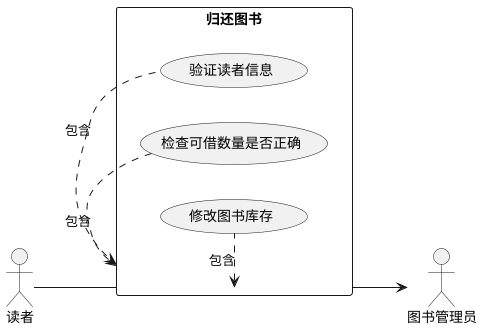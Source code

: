 @startuml

left to right direction

skinparam packageStyle rect
actor 图书管理员
actor 读者

rectangle  归还图书 {
读者 -- (归还图书)
(归还图书) <. (验证读者信息): 包含
(检查可借数量是否正确) .> (归还图书) : 包含
(归还图书) <.(修改图书库存): 包含
(归还图书)--> 图书管理员
}

@enduml